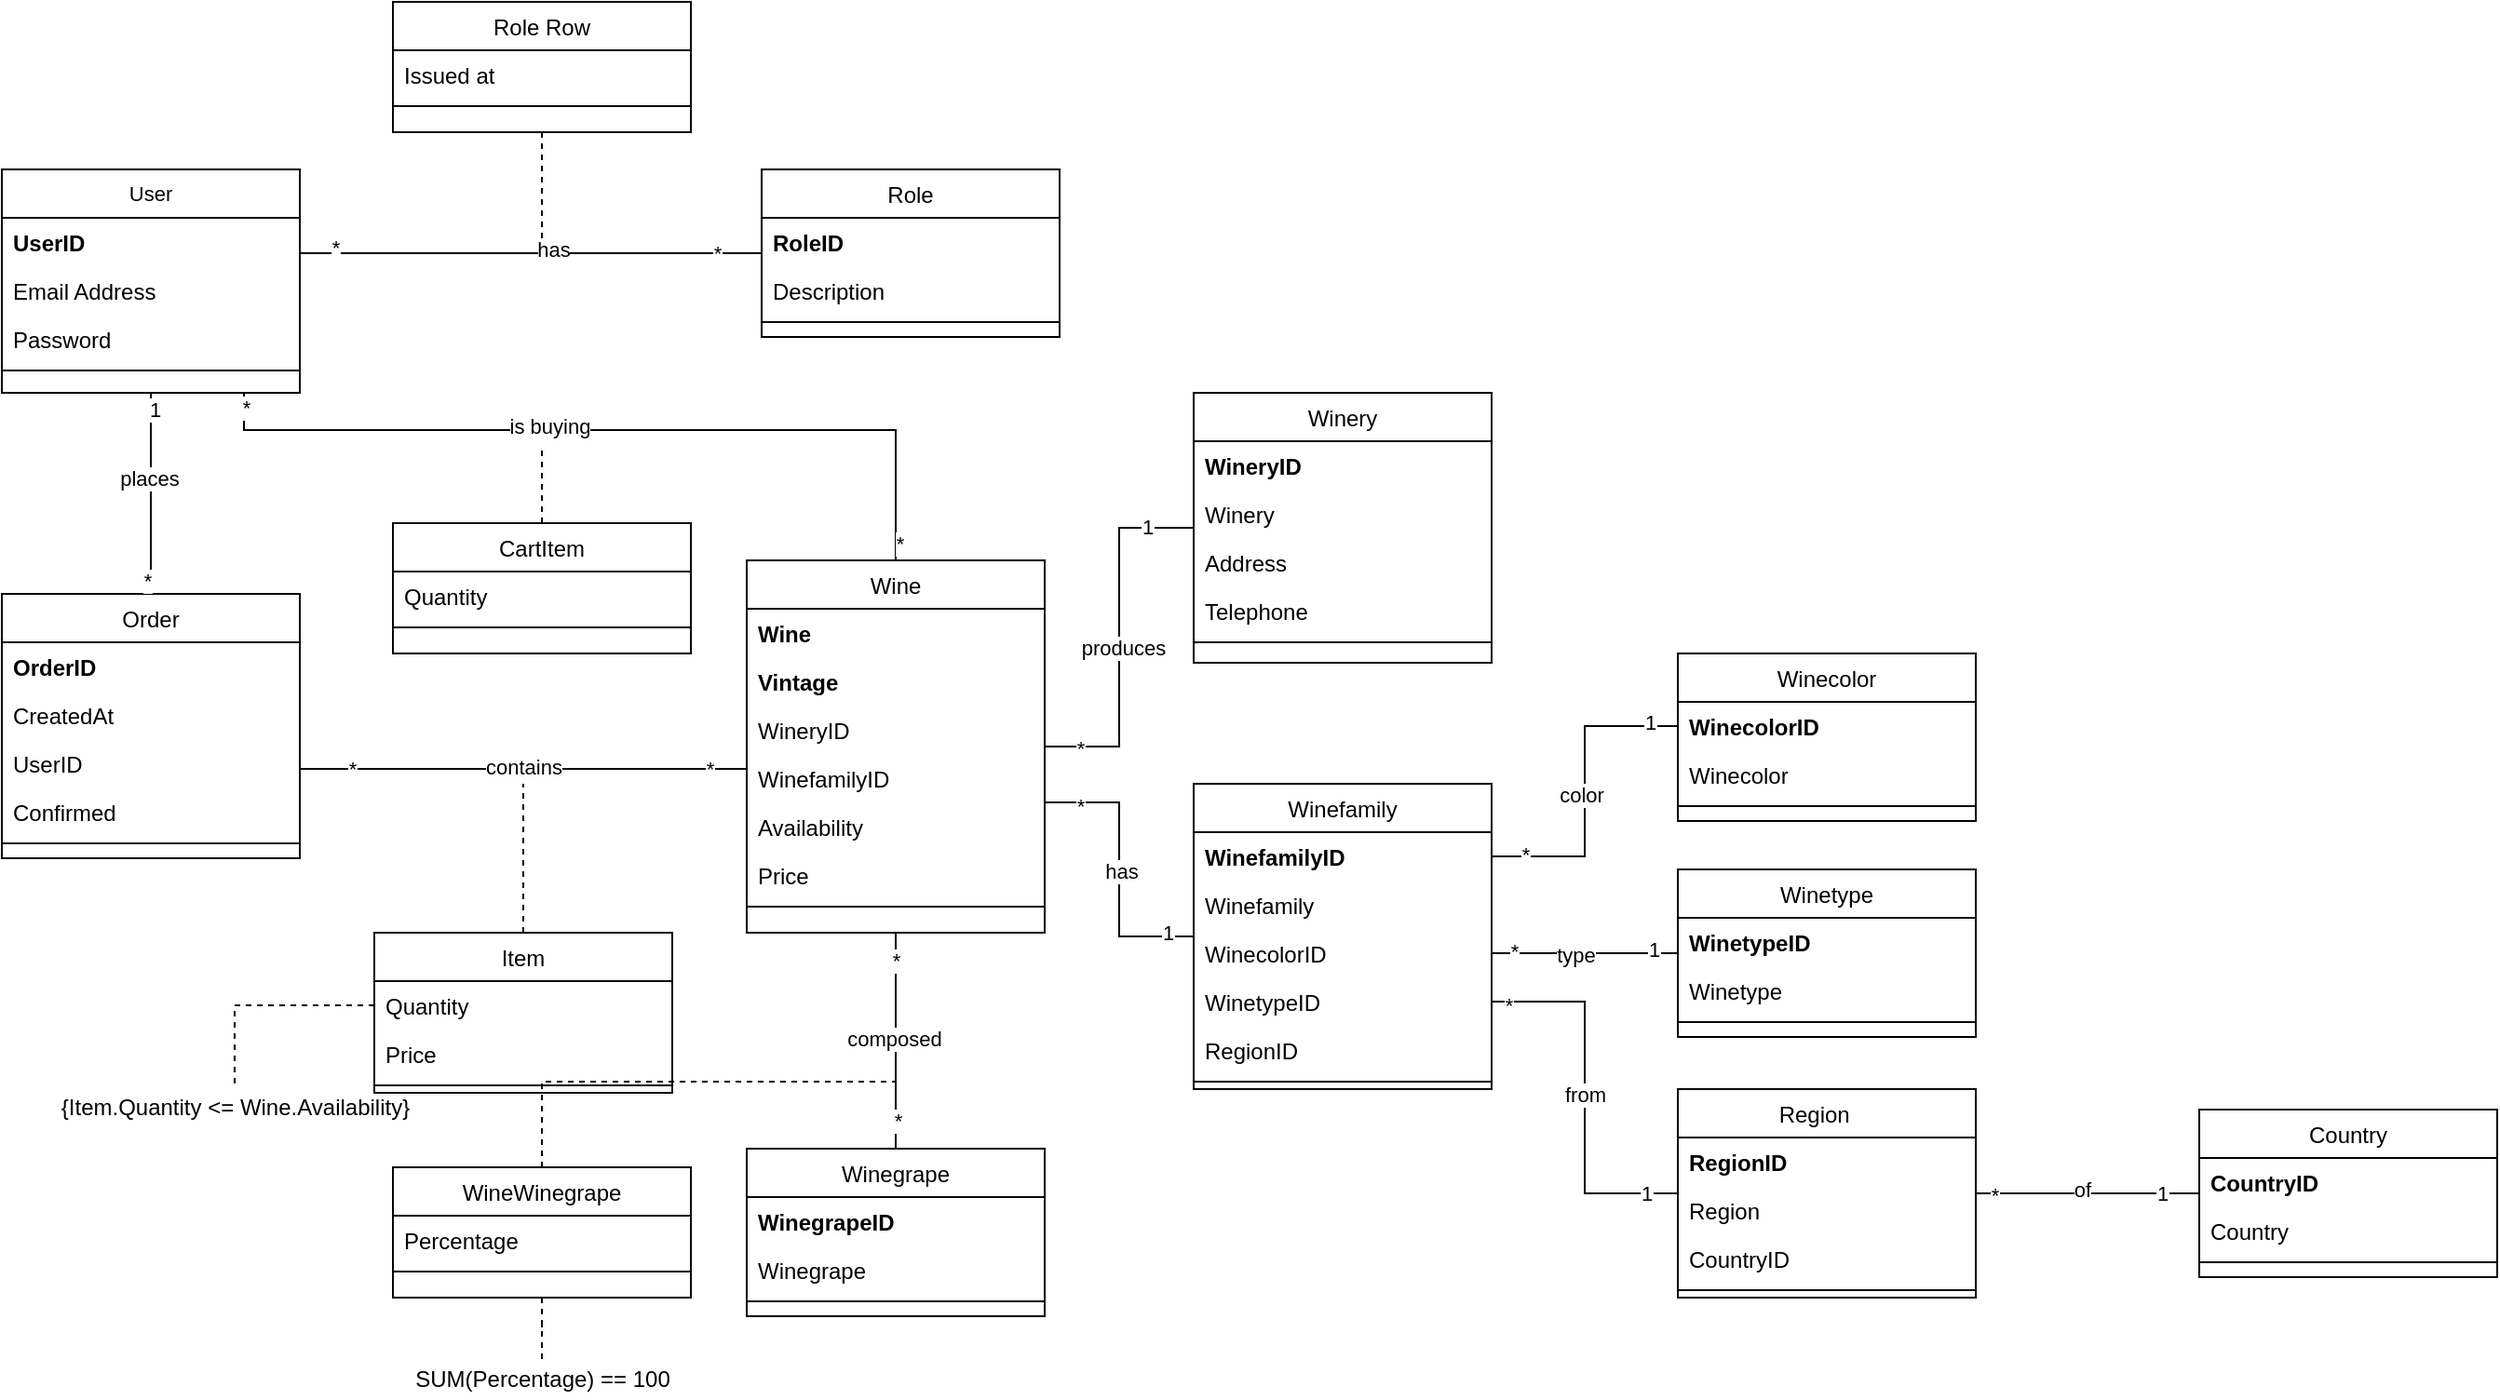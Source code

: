 <mxfile version="16.1.2" type="device"><diagram id="C5RBs43oDa-KdzZeNtuy" name="Page-1"><mxGraphModel dx="946" dy="608" grid="1" gridSize="10" guides="1" tooltips="1" connect="1" arrows="1" fold="1" page="1" pageScale="1" pageWidth="827" pageHeight="1169" math="0" shadow="0"><root><mxCell id="WIyWlLk6GJQsqaUBKTNV-0"/><mxCell id="WIyWlLk6GJQsqaUBKTNV-1" parent="WIyWlLk6GJQsqaUBKTNV-0"/><mxCell id="lpbhlN0rmtUhg-reUZ0_-18" style="edgeStyle=orthogonalEdgeStyle;rounded=0;orthogonalLoop=1;jettySize=auto;html=1;entryX=0.5;entryY=0;entryDx=0;entryDy=0;endArrow=none;endFill=0;" parent="WIyWlLk6GJQsqaUBKTNV-1" source="zkfFHV4jXpPFQw0GAbJ--0" target="9OiMtS_QjORn0Yq9oISd-9" edge="1"><mxGeometry relative="1" as="geometry"><Array as="points"><mxPoint x="230" y="260"/><mxPoint x="580" y="260"/></Array></mxGeometry></mxCell><mxCell id="lpbhlN0rmtUhg-reUZ0_-25" value="*" style="edgeLabel;html=1;align=center;verticalAlign=middle;resizable=0;points=[];" parent="lpbhlN0rmtUhg-reUZ0_-18" vertex="1" connectable="0"><mxGeometry x="-0.966" y="1" relative="1" as="geometry"><mxPoint as="offset"/></mxGeometry></mxCell><mxCell id="lpbhlN0rmtUhg-reUZ0_-26" value="is buying" style="edgeLabel;html=1;align=center;verticalAlign=middle;resizable=0;points=[];" parent="lpbhlN0rmtUhg-reUZ0_-18" vertex="1" connectable="0"><mxGeometry x="-0.165" y="2" relative="1" as="geometry"><mxPoint as="offset"/></mxGeometry></mxCell><mxCell id="lpbhlN0rmtUhg-reUZ0_-27" value="*" style="edgeLabel;html=1;align=center;verticalAlign=middle;resizable=0;points=[];" parent="lpbhlN0rmtUhg-reUZ0_-18" vertex="1" connectable="0"><mxGeometry x="0.957" y="2" relative="1" as="geometry"><mxPoint as="offset"/></mxGeometry></mxCell><mxCell id="zkfFHV4jXpPFQw0GAbJ--0" value="User" style="swimlane;fontStyle=0;align=center;verticalAlign=top;childLayout=stackLayout;horizontal=1;startSize=26;horizontalStack=0;resizeParent=1;resizeLast=0;collapsible=1;marginBottom=0;rounded=0;shadow=0;strokeWidth=1;fontSize=11;" parent="WIyWlLk6GJQsqaUBKTNV-1" vertex="1"><mxGeometry x="100" y="120" width="160" height="120" as="geometry"><mxRectangle x="220" y="120" width="160" height="26" as="alternateBounds"/></mxGeometry></mxCell><mxCell id="zkfFHV4jXpPFQw0GAbJ--1" value="UserID" style="text;align=left;verticalAlign=top;spacingLeft=4;spacingRight=4;overflow=hidden;rotatable=0;points=[[0,0.5],[1,0.5]];portConstraint=eastwest;fontStyle=1" parent="zkfFHV4jXpPFQw0GAbJ--0" vertex="1"><mxGeometry y="26" width="160" height="26" as="geometry"/></mxCell><mxCell id="zkfFHV4jXpPFQw0GAbJ--2" value="Email Address" style="text;align=left;verticalAlign=top;spacingLeft=4;spacingRight=4;overflow=hidden;rotatable=0;points=[[0,0.5],[1,0.5]];portConstraint=eastwest;rounded=0;shadow=0;html=0;" parent="zkfFHV4jXpPFQw0GAbJ--0" vertex="1"><mxGeometry y="52" width="160" height="26" as="geometry"/></mxCell><mxCell id="zkfFHV4jXpPFQw0GAbJ--3" value="Password" style="text;align=left;verticalAlign=top;spacingLeft=4;spacingRight=4;overflow=hidden;rotatable=0;points=[[0,0.5],[1,0.5]];portConstraint=eastwest;rounded=0;shadow=0;html=0;" parent="zkfFHV4jXpPFQw0GAbJ--0" vertex="1"><mxGeometry y="78" width="160" height="26" as="geometry"/></mxCell><mxCell id="zkfFHV4jXpPFQw0GAbJ--4" value="" style="line;html=1;strokeWidth=1;align=left;verticalAlign=middle;spacingTop=-1;spacingLeft=3;spacingRight=3;rotatable=0;labelPosition=right;points=[];portConstraint=eastwest;" parent="zkfFHV4jXpPFQw0GAbJ--0" vertex="1"><mxGeometry y="104" width="160" height="8" as="geometry"/></mxCell><mxCell id="9OiMtS_QjORn0Yq9oISd-21" style="edgeStyle=orthogonalEdgeStyle;rounded=0;orthogonalLoop=1;jettySize=auto;html=1;fontSize=11;endArrow=none;endFill=0;" parent="WIyWlLk6GJQsqaUBKTNV-1" source="zkfFHV4jXpPFQw0GAbJ--6" target="9OiMtS_QjORn0Yq9oISd-9" edge="1"><mxGeometry relative="1" as="geometry"><Array as="points"><mxPoint x="460" y="442"/><mxPoint x="460" y="442"/></Array></mxGeometry></mxCell><mxCell id="9OiMtS_QjORn0Yq9oISd-22" value="*" style="edgeLabel;html=1;align=center;verticalAlign=middle;resizable=0;points=[];fontSize=11;" parent="9OiMtS_QjORn0Yq9oISd-21" vertex="1" connectable="0"><mxGeometry x="-0.87" relative="1" as="geometry"><mxPoint x="12" as="offset"/></mxGeometry></mxCell><mxCell id="9OiMtS_QjORn0Yq9oISd-23" value="*" style="edgeLabel;html=1;align=center;verticalAlign=middle;resizable=0;points=[];fontSize=11;" parent="9OiMtS_QjORn0Yq9oISd-21" vertex="1" connectable="0"><mxGeometry x="0.885" relative="1" as="geometry"><mxPoint x="-6" as="offset"/></mxGeometry></mxCell><mxCell id="ACVFOajwOXc-ZGnYGj4H-7" value="contains" style="edgeLabel;html=1;align=center;verticalAlign=middle;resizable=0;points=[];" parent="9OiMtS_QjORn0Yq9oISd-21" vertex="1" connectable="0"><mxGeometry x="0.227" y="1" relative="1" as="geometry"><mxPoint x="-27" as="offset"/></mxGeometry></mxCell><mxCell id="zkfFHV4jXpPFQw0GAbJ--6" value="Order" style="swimlane;fontStyle=0;align=center;verticalAlign=top;childLayout=stackLayout;horizontal=1;startSize=26;horizontalStack=0;resizeParent=1;resizeLast=0;collapsible=1;marginBottom=0;rounded=0;shadow=0;strokeWidth=1;" parent="WIyWlLk6GJQsqaUBKTNV-1" vertex="1"><mxGeometry x="100" y="348" width="160" height="142" as="geometry"><mxRectangle x="130" y="380" width="160" height="26" as="alternateBounds"/></mxGeometry></mxCell><mxCell id="zkfFHV4jXpPFQw0GAbJ--7" value="OrderID" style="text;align=left;verticalAlign=top;spacingLeft=4;spacingRight=4;overflow=hidden;rotatable=0;points=[[0,0.5],[1,0.5]];portConstraint=eastwest;fontStyle=1" parent="zkfFHV4jXpPFQw0GAbJ--6" vertex="1"><mxGeometry y="26" width="160" height="26" as="geometry"/></mxCell><mxCell id="zkfFHV4jXpPFQw0GAbJ--8" value="CreatedAt" style="text;align=left;verticalAlign=top;spacingLeft=4;spacingRight=4;overflow=hidden;rotatable=0;points=[[0,0.5],[1,0.5]];portConstraint=eastwest;rounded=0;shadow=0;html=0;" parent="zkfFHV4jXpPFQw0GAbJ--6" vertex="1"><mxGeometry y="52" width="160" height="26" as="geometry"/></mxCell><mxCell id="9OiMtS_QjORn0Yq9oISd-6" value="UserID" style="text;align=left;verticalAlign=top;spacingLeft=4;spacingRight=4;overflow=hidden;rotatable=0;points=[[0,0.5],[1,0.5]];portConstraint=eastwest;rounded=0;shadow=0;html=0;" parent="zkfFHV4jXpPFQw0GAbJ--6" vertex="1"><mxGeometry y="78" width="160" height="26" as="geometry"/></mxCell><mxCell id="IxsLeO_tbA70ZBf_Q-8E-0" value="Confirmed" style="text;align=left;verticalAlign=top;spacingLeft=4;spacingRight=4;overflow=hidden;rotatable=0;points=[[0,0.5],[1,0.5]];portConstraint=eastwest;rounded=0;shadow=0;html=0;" parent="zkfFHV4jXpPFQw0GAbJ--6" vertex="1"><mxGeometry y="104" width="160" height="26" as="geometry"/></mxCell><mxCell id="zkfFHV4jXpPFQw0GAbJ--9" value="" style="line;html=1;strokeWidth=1;align=left;verticalAlign=middle;spacingTop=-1;spacingLeft=3;spacingRight=3;rotatable=0;labelPosition=right;points=[];portConstraint=eastwest;" parent="zkfFHV4jXpPFQw0GAbJ--6" vertex="1"><mxGeometry y="130" width="160" height="8" as="geometry"/></mxCell><mxCell id="zkfFHV4jXpPFQw0GAbJ--12" value="" style="endArrow=none;endSize=10;endFill=0;shadow=0;strokeWidth=1;rounded=0;edgeStyle=elbowEdgeStyle;elbow=horizontal;" parent="WIyWlLk6GJQsqaUBKTNV-1" source="zkfFHV4jXpPFQw0GAbJ--6" target="zkfFHV4jXpPFQw0GAbJ--0" edge="1"><mxGeometry width="160" relative="1" as="geometry"><mxPoint x="200" y="203" as="sourcePoint"/><mxPoint x="200" y="203" as="targetPoint"/></mxGeometry></mxCell><mxCell id="9OiMtS_QjORn0Yq9oISd-7" value="1" style="edgeLabel;html=1;align=center;verticalAlign=middle;resizable=0;points=[];" parent="zkfFHV4jXpPFQw0GAbJ--12" vertex="1" connectable="0"><mxGeometry x="0.847" y="-2" relative="1" as="geometry"><mxPoint as="offset"/></mxGeometry></mxCell><mxCell id="9OiMtS_QjORn0Yq9oISd-8" value="*" style="edgeLabel;html=1;align=center;verticalAlign=middle;resizable=0;points=[];" parent="zkfFHV4jXpPFQw0GAbJ--12" vertex="1" connectable="0"><mxGeometry x="-0.857" y="2" relative="1" as="geometry"><mxPoint as="offset"/></mxGeometry></mxCell><mxCell id="ACVFOajwOXc-ZGnYGj4H-8" value="places" style="edgeLabel;html=1;align=center;verticalAlign=middle;resizable=0;points=[];" parent="zkfFHV4jXpPFQw0GAbJ--12" vertex="1" connectable="0"><mxGeometry x="0.149" y="1" relative="1" as="geometry"><mxPoint as="offset"/></mxGeometry></mxCell><mxCell id="zkfFHV4jXpPFQw0GAbJ--17" value="Role" style="swimlane;fontStyle=0;align=center;verticalAlign=top;childLayout=stackLayout;horizontal=1;startSize=26;horizontalStack=0;resizeParent=1;resizeLast=0;collapsible=1;marginBottom=0;rounded=0;shadow=0;strokeWidth=1;" parent="WIyWlLk6GJQsqaUBKTNV-1" vertex="1"><mxGeometry x="508" y="120" width="160" height="90" as="geometry"><mxRectangle x="550" y="140" width="160" height="26" as="alternateBounds"/></mxGeometry></mxCell><mxCell id="zkfFHV4jXpPFQw0GAbJ--18" value="RoleID" style="text;align=left;verticalAlign=top;spacingLeft=4;spacingRight=4;overflow=hidden;rotatable=0;points=[[0,0.5],[1,0.5]];portConstraint=eastwest;fontStyle=1" parent="zkfFHV4jXpPFQw0GAbJ--17" vertex="1"><mxGeometry y="26" width="160" height="26" as="geometry"/></mxCell><mxCell id="9OiMtS_QjORn0Yq9oISd-4" value="Description" style="text;align=left;verticalAlign=top;spacingLeft=4;spacingRight=4;overflow=hidden;rotatable=0;points=[[0,0.5],[1,0.5]];portConstraint=eastwest;" parent="zkfFHV4jXpPFQw0GAbJ--17" vertex="1"><mxGeometry y="52" width="160" height="26" as="geometry"/></mxCell><mxCell id="zkfFHV4jXpPFQw0GAbJ--23" value="" style="line;html=1;strokeWidth=1;align=left;verticalAlign=middle;spacingTop=-1;spacingLeft=3;spacingRight=3;rotatable=0;labelPosition=right;points=[];portConstraint=eastwest;" parent="zkfFHV4jXpPFQw0GAbJ--17" vertex="1"><mxGeometry y="78" width="160" height="8" as="geometry"/></mxCell><mxCell id="zkfFHV4jXpPFQw0GAbJ--26" value="" style="endArrow=none;shadow=0;strokeWidth=1;rounded=0;endFill=0;edgeStyle=elbowEdgeStyle;elbow=vertical;" parent="WIyWlLk6GJQsqaUBKTNV-1" source="zkfFHV4jXpPFQw0GAbJ--0" target="zkfFHV4jXpPFQw0GAbJ--17" edge="1"><mxGeometry x="0.5" y="41" relative="1" as="geometry"><mxPoint x="380" y="192" as="sourcePoint"/><mxPoint x="540" y="192" as="targetPoint"/><mxPoint x="-40" y="32" as="offset"/></mxGeometry></mxCell><mxCell id="9OiMtS_QjORn0Yq9oISd-48" value="*" style="edgeLabel;html=1;align=center;verticalAlign=middle;resizable=0;points=[];fontSize=11;" parent="zkfFHV4jXpPFQw0GAbJ--26" vertex="1" connectable="0"><mxGeometry x="-0.852" y="3" relative="1" as="geometry"><mxPoint as="offset"/></mxGeometry></mxCell><mxCell id="9OiMtS_QjORn0Yq9oISd-49" value="*" style="edgeLabel;html=1;align=center;verticalAlign=middle;resizable=0;points=[];fontSize=11;" parent="zkfFHV4jXpPFQw0GAbJ--26" vertex="1" connectable="0"><mxGeometry x="0.802" relative="1" as="geometry"><mxPoint as="offset"/></mxGeometry></mxCell><mxCell id="ACVFOajwOXc-ZGnYGj4H-1" value="has" style="edgeLabel;html=1;align=center;verticalAlign=middle;resizable=0;points=[];" parent="zkfFHV4jXpPFQw0GAbJ--26" vertex="1" connectable="0"><mxGeometry x="0.267" y="2" relative="1" as="geometry"><mxPoint x="-21" as="offset"/></mxGeometry></mxCell><mxCell id="9OiMtS_QjORn0Yq9oISd-44" style="edgeStyle=orthogonalEdgeStyle;rounded=0;orthogonalLoop=1;jettySize=auto;html=1;fontSize=11;endArrow=none;endFill=0;" parent="WIyWlLk6GJQsqaUBKTNV-1" source="9OiMtS_QjORn0Yq9oISd-9" target="9OiMtS_QjORn0Yq9oISd-36" edge="1"><mxGeometry relative="1" as="geometry"/></mxCell><mxCell id="9OiMtS_QjORn0Yq9oISd-45" value="*" style="edgeLabel;html=1;align=center;verticalAlign=middle;resizable=0;points=[];fontSize=11;" parent="9OiMtS_QjORn0Yq9oISd-44" vertex="1" connectable="0"><mxGeometry x="-0.752" y="-1" relative="1" as="geometry"><mxPoint x="-6" as="offset"/></mxGeometry></mxCell><mxCell id="9OiMtS_QjORn0Yq9oISd-46" value="1" style="edgeLabel;html=1;align=center;verticalAlign=middle;resizable=0;points=[];fontSize=11;" parent="9OiMtS_QjORn0Yq9oISd-44" vertex="1" connectable="0"><mxGeometry x="0.748" y="1" relative="1" as="geometry"><mxPoint as="offset"/></mxGeometry></mxCell><mxCell id="ACVFOajwOXc-ZGnYGj4H-16" value="produces" style="edgeLabel;html=1;align=center;verticalAlign=middle;resizable=0;points=[];" parent="9OiMtS_QjORn0Yq9oISd-44" vertex="1" connectable="0"><mxGeometry x="-0.051" y="-2" relative="1" as="geometry"><mxPoint as="offset"/></mxGeometry></mxCell><mxCell id="9OiMtS_QjORn0Yq9oISd-57" style="edgeStyle=orthogonalEdgeStyle;rounded=0;orthogonalLoop=1;jettySize=auto;html=1;fontSize=11;endArrow=none;endFill=0;" parent="WIyWlLk6GJQsqaUBKTNV-1" source="9OiMtS_QjORn0Yq9oISd-9" target="9OiMtS_QjORn0Yq9oISd-50" edge="1"><mxGeometry relative="1" as="geometry"><Array as="points"><mxPoint x="700" y="460"/><mxPoint x="700" y="532"/></Array></mxGeometry></mxCell><mxCell id="9OiMtS_QjORn0Yq9oISd-58" value="*" style="edgeLabel;html=1;align=center;verticalAlign=middle;resizable=0;points=[];fontSize=11;" parent="9OiMtS_QjORn0Yq9oISd-57" vertex="1" connectable="0"><mxGeometry x="-0.754" y="-2" relative="1" as="geometry"><mxPoint as="offset"/></mxGeometry></mxCell><mxCell id="9OiMtS_QjORn0Yq9oISd-59" value="1" style="edgeLabel;html=1;align=center;verticalAlign=middle;resizable=0;points=[];fontSize=11;" parent="9OiMtS_QjORn0Yq9oISd-57" vertex="1" connectable="0"><mxGeometry x="0.807" y="2" relative="1" as="geometry"><mxPoint as="offset"/></mxGeometry></mxCell><mxCell id="ACVFOajwOXc-ZGnYGj4H-17" value="has" style="edgeLabel;html=1;align=center;verticalAlign=middle;resizable=0;points=[];" parent="9OiMtS_QjORn0Yq9oISd-57" vertex="1" connectable="0"><mxGeometry x="0.013" y="1" relative="1" as="geometry"><mxPoint as="offset"/></mxGeometry></mxCell><mxCell id="9OiMtS_QjORn0Yq9oISd-66" style="edgeStyle=orthogonalEdgeStyle;rounded=0;orthogonalLoop=1;jettySize=auto;html=1;fontSize=11;endArrow=none;endFill=0;" parent="WIyWlLk6GJQsqaUBKTNV-1" source="9OiMtS_QjORn0Yq9oISd-9" target="9OiMtS_QjORn0Yq9oISd-60" edge="1"><mxGeometry relative="1" as="geometry"/></mxCell><mxCell id="9OiMtS_QjORn0Yq9oISd-67" value="*" style="edgeLabel;html=1;align=center;verticalAlign=middle;resizable=0;points=[];fontSize=11;" parent="9OiMtS_QjORn0Yq9oISd-66" vertex="1" connectable="0"><mxGeometry x="-0.742" relative="1" as="geometry"><mxPoint as="offset"/></mxGeometry></mxCell><mxCell id="9OiMtS_QjORn0Yq9oISd-68" value="*" style="edgeLabel;html=1;align=center;verticalAlign=middle;resizable=0;points=[];fontSize=11;" parent="9OiMtS_QjORn0Yq9oISd-66" vertex="1" connectable="0"><mxGeometry x="0.742" y="1" relative="1" as="geometry"><mxPoint as="offset"/></mxGeometry></mxCell><mxCell id="ACVFOajwOXc-ZGnYGj4H-22" value="composed" style="edgeLabel;html=1;align=center;verticalAlign=middle;resizable=0;points=[];" parent="9OiMtS_QjORn0Yq9oISd-66" vertex="1" connectable="0"><mxGeometry x="-0.025" y="-1" relative="1" as="geometry"><mxPoint as="offset"/></mxGeometry></mxCell><mxCell id="9OiMtS_QjORn0Yq9oISd-9" value="Wine" style="swimlane;fontStyle=0;align=center;verticalAlign=top;childLayout=stackLayout;horizontal=1;startSize=26;horizontalStack=0;resizeParent=1;resizeLast=0;collapsible=1;marginBottom=0;rounded=0;shadow=0;strokeWidth=1;" parent="WIyWlLk6GJQsqaUBKTNV-1" vertex="1"><mxGeometry x="500" y="330" width="160" height="200" as="geometry"><mxRectangle x="130" y="380" width="160" height="26" as="alternateBounds"/></mxGeometry></mxCell><mxCell id="9OiMtS_QjORn0Yq9oISd-10" value="Wine" style="text;align=left;verticalAlign=top;spacingLeft=4;spacingRight=4;overflow=hidden;rotatable=0;points=[[0,0.5],[1,0.5]];portConstraint=eastwest;fontStyle=1" parent="9OiMtS_QjORn0Yq9oISd-9" vertex="1"><mxGeometry y="26" width="160" height="26" as="geometry"/></mxCell><mxCell id="9OiMtS_QjORn0Yq9oISd-11" value="Vintage" style="text;align=left;verticalAlign=top;spacingLeft=4;spacingRight=4;overflow=hidden;rotatable=0;points=[[0,0.5],[1,0.5]];portConstraint=eastwest;rounded=0;shadow=0;html=0;fontStyle=1" parent="9OiMtS_QjORn0Yq9oISd-9" vertex="1"><mxGeometry y="52" width="160" height="26" as="geometry"/></mxCell><mxCell id="9OiMtS_QjORn0Yq9oISd-12" value="WineryID" style="text;align=left;verticalAlign=top;spacingLeft=4;spacingRight=4;overflow=hidden;rotatable=0;points=[[0,0.5],[1,0.5]];portConstraint=eastwest;rounded=0;shadow=0;html=0;" parent="9OiMtS_QjORn0Yq9oISd-9" vertex="1"><mxGeometry y="78" width="160" height="26" as="geometry"/></mxCell><mxCell id="9OiMtS_QjORn0Yq9oISd-13" value="WinefamilyID" style="text;align=left;verticalAlign=top;spacingLeft=4;spacingRight=4;overflow=hidden;rotatable=0;points=[[0,0.5],[1,0.5]];portConstraint=eastwest;rounded=0;shadow=0;html=0;" parent="9OiMtS_QjORn0Yq9oISd-9" vertex="1"><mxGeometry y="104" width="160" height="26" as="geometry"/></mxCell><mxCell id="9OiMtS_QjORn0Yq9oISd-15" value="Availability" style="text;align=left;verticalAlign=top;spacingLeft=4;spacingRight=4;overflow=hidden;rotatable=0;points=[[0,0.5],[1,0.5]];portConstraint=eastwest;rounded=0;shadow=0;html=0;" parent="9OiMtS_QjORn0Yq9oISd-9" vertex="1"><mxGeometry y="130" width="160" height="26" as="geometry"/></mxCell><mxCell id="9OiMtS_QjORn0Yq9oISd-16" value="Price" style="text;align=left;verticalAlign=top;spacingLeft=4;spacingRight=4;overflow=hidden;rotatable=0;points=[[0,0.5],[1,0.5]];portConstraint=eastwest;rounded=0;shadow=0;html=0;" parent="9OiMtS_QjORn0Yq9oISd-9" vertex="1"><mxGeometry y="156" width="160" height="26" as="geometry"/></mxCell><mxCell id="9OiMtS_QjORn0Yq9oISd-14" value="" style="line;html=1;strokeWidth=1;align=left;verticalAlign=middle;spacingTop=-1;spacingLeft=3;spacingRight=3;rotatable=0;labelPosition=right;points=[];portConstraint=eastwest;" parent="9OiMtS_QjORn0Yq9oISd-9" vertex="1"><mxGeometry y="182" width="160" height="8" as="geometry"/></mxCell><mxCell id="9OiMtS_QjORn0Yq9oISd-36" value="Winery" style="swimlane;fontStyle=0;align=center;verticalAlign=top;childLayout=stackLayout;horizontal=1;startSize=26;horizontalStack=0;resizeParent=1;resizeLast=0;collapsible=1;marginBottom=0;rounded=0;shadow=0;strokeWidth=1;" parent="WIyWlLk6GJQsqaUBKTNV-1" vertex="1"><mxGeometry x="740" y="240" width="160" height="145" as="geometry"><mxRectangle x="130" y="380" width="160" height="26" as="alternateBounds"/></mxGeometry></mxCell><mxCell id="9OiMtS_QjORn0Yq9oISd-37" value="WineryID" style="text;align=left;verticalAlign=top;spacingLeft=4;spacingRight=4;overflow=hidden;rotatable=0;points=[[0,0.5],[1,0.5]];portConstraint=eastwest;fontStyle=1" parent="9OiMtS_QjORn0Yq9oISd-36" vertex="1"><mxGeometry y="26" width="160" height="26" as="geometry"/></mxCell><mxCell id="9OiMtS_QjORn0Yq9oISd-38" value="Winery" style="text;align=left;verticalAlign=top;spacingLeft=4;spacingRight=4;overflow=hidden;rotatable=0;points=[[0,0.5],[1,0.5]];portConstraint=eastwest;rounded=0;shadow=0;html=0;fontStyle=0" parent="9OiMtS_QjORn0Yq9oISd-36" vertex="1"><mxGeometry y="52" width="160" height="26" as="geometry"/></mxCell><mxCell id="9OiMtS_QjORn0Yq9oISd-39" value="Address" style="text;align=left;verticalAlign=top;spacingLeft=4;spacingRight=4;overflow=hidden;rotatable=0;points=[[0,0.5],[1,0.5]];portConstraint=eastwest;rounded=0;shadow=0;html=0;" parent="9OiMtS_QjORn0Yq9oISd-36" vertex="1"><mxGeometry y="78" width="160" height="26" as="geometry"/></mxCell><mxCell id="9OiMtS_QjORn0Yq9oISd-40" value="Telephone" style="text;align=left;verticalAlign=top;spacingLeft=4;spacingRight=4;overflow=hidden;rotatable=0;points=[[0,0.5],[1,0.5]];portConstraint=eastwest;rounded=0;shadow=0;html=0;" parent="9OiMtS_QjORn0Yq9oISd-36" vertex="1"><mxGeometry y="104" width="160" height="26" as="geometry"/></mxCell><mxCell id="9OiMtS_QjORn0Yq9oISd-43" value="" style="line;html=1;strokeWidth=1;align=left;verticalAlign=middle;spacingTop=-1;spacingLeft=3;spacingRight=3;rotatable=0;labelPosition=right;points=[];portConstraint=eastwest;" parent="9OiMtS_QjORn0Yq9oISd-36" vertex="1"><mxGeometry y="130" width="160" height="8" as="geometry"/></mxCell><mxCell id="9OiMtS_QjORn0Yq9oISd-50" value="Winefamily" style="swimlane;fontStyle=0;align=center;verticalAlign=top;childLayout=stackLayout;horizontal=1;startSize=26;horizontalStack=0;resizeParent=1;resizeLast=0;collapsible=1;marginBottom=0;rounded=0;shadow=0;strokeWidth=1;" parent="WIyWlLk6GJQsqaUBKTNV-1" vertex="1"><mxGeometry x="740" y="450" width="160" height="164" as="geometry"><mxRectangle x="130" y="380" width="160" height="26" as="alternateBounds"/></mxGeometry></mxCell><mxCell id="9OiMtS_QjORn0Yq9oISd-51" value="WinefamilyID" style="text;align=left;verticalAlign=top;spacingLeft=4;spacingRight=4;overflow=hidden;rotatable=0;points=[[0,0.5],[1,0.5]];portConstraint=eastwest;fontStyle=1" parent="9OiMtS_QjORn0Yq9oISd-50" vertex="1"><mxGeometry y="26" width="160" height="26" as="geometry"/></mxCell><mxCell id="9OiMtS_QjORn0Yq9oISd-52" value="Winefamily" style="text;align=left;verticalAlign=top;spacingLeft=4;spacingRight=4;overflow=hidden;rotatable=0;points=[[0,0.5],[1,0.5]];portConstraint=eastwest;rounded=0;shadow=0;html=0;fontStyle=0" parent="9OiMtS_QjORn0Yq9oISd-50" vertex="1"><mxGeometry y="52" width="160" height="26" as="geometry"/></mxCell><mxCell id="9OiMtS_QjORn0Yq9oISd-53" value="WinecolorID" style="text;align=left;verticalAlign=top;spacingLeft=4;spacingRight=4;overflow=hidden;rotatable=0;points=[[0,0.5],[1,0.5]];portConstraint=eastwest;rounded=0;shadow=0;html=0;" parent="9OiMtS_QjORn0Yq9oISd-50" vertex="1"><mxGeometry y="78" width="160" height="26" as="geometry"/></mxCell><mxCell id="9OiMtS_QjORn0Yq9oISd-54" value="WinetypeID" style="text;align=left;verticalAlign=top;spacingLeft=4;spacingRight=4;overflow=hidden;rotatable=0;points=[[0,0.5],[1,0.5]];portConstraint=eastwest;rounded=0;shadow=0;html=0;" parent="9OiMtS_QjORn0Yq9oISd-50" vertex="1"><mxGeometry y="104" width="160" height="26" as="geometry"/></mxCell><mxCell id="9OiMtS_QjORn0Yq9oISd-56" value="RegionID" style="text;align=left;verticalAlign=top;spacingLeft=4;spacingRight=4;overflow=hidden;rotatable=0;points=[[0,0.5],[1,0.5]];portConstraint=eastwest;rounded=0;shadow=0;html=0;" parent="9OiMtS_QjORn0Yq9oISd-50" vertex="1"><mxGeometry y="130" width="160" height="26" as="geometry"/></mxCell><mxCell id="9OiMtS_QjORn0Yq9oISd-55" value="" style="line;html=1;strokeWidth=1;align=left;verticalAlign=middle;spacingTop=-1;spacingLeft=3;spacingRight=3;rotatable=0;labelPosition=right;points=[];portConstraint=eastwest;" parent="9OiMtS_QjORn0Yq9oISd-50" vertex="1"><mxGeometry y="156" width="160" height="8" as="geometry"/></mxCell><mxCell id="9OiMtS_QjORn0Yq9oISd-60" value="Winegrape" style="swimlane;fontStyle=0;align=center;verticalAlign=top;childLayout=stackLayout;horizontal=1;startSize=26;horizontalStack=0;resizeParent=1;resizeLast=0;collapsible=1;marginBottom=0;rounded=0;shadow=0;strokeWidth=1;" parent="WIyWlLk6GJQsqaUBKTNV-1" vertex="1"><mxGeometry x="500" y="646" width="160" height="90" as="geometry"><mxRectangle x="130" y="380" width="160" height="26" as="alternateBounds"/></mxGeometry></mxCell><mxCell id="9OiMtS_QjORn0Yq9oISd-61" value="WinegrapeID" style="text;align=left;verticalAlign=top;spacingLeft=4;spacingRight=4;overflow=hidden;rotatable=0;points=[[0,0.5],[1,0.5]];portConstraint=eastwest;fontStyle=1" parent="9OiMtS_QjORn0Yq9oISd-60" vertex="1"><mxGeometry y="26" width="160" height="26" as="geometry"/></mxCell><mxCell id="9OiMtS_QjORn0Yq9oISd-62" value="Winegrape" style="text;align=left;verticalAlign=top;spacingLeft=4;spacingRight=4;overflow=hidden;rotatable=0;points=[[0,0.5],[1,0.5]];portConstraint=eastwest;rounded=0;shadow=0;html=0;fontStyle=0" parent="9OiMtS_QjORn0Yq9oISd-60" vertex="1"><mxGeometry y="52" width="160" height="26" as="geometry"/></mxCell><mxCell id="9OiMtS_QjORn0Yq9oISd-65" value="" style="line;html=1;strokeWidth=1;align=left;verticalAlign=middle;spacingTop=-1;spacingLeft=3;spacingRight=3;rotatable=0;labelPosition=right;points=[];portConstraint=eastwest;" parent="9OiMtS_QjORn0Yq9oISd-60" vertex="1"><mxGeometry y="78" width="160" height="8" as="geometry"/></mxCell><mxCell id="9OiMtS_QjORn0Yq9oISd-76" value="Winecolor" style="swimlane;fontStyle=0;align=center;verticalAlign=top;childLayout=stackLayout;horizontal=1;startSize=26;horizontalStack=0;resizeParent=1;resizeLast=0;collapsible=1;marginBottom=0;rounded=0;shadow=0;strokeWidth=1;" parent="WIyWlLk6GJQsqaUBKTNV-1" vertex="1"><mxGeometry x="1000" y="380" width="160" height="90" as="geometry"><mxRectangle x="130" y="380" width="160" height="26" as="alternateBounds"/></mxGeometry></mxCell><mxCell id="9OiMtS_QjORn0Yq9oISd-77" value="WinecolorID" style="text;align=left;verticalAlign=top;spacingLeft=4;spacingRight=4;overflow=hidden;rotatable=0;points=[[0,0.5],[1,0.5]];portConstraint=eastwest;fontStyle=1" parent="9OiMtS_QjORn0Yq9oISd-76" vertex="1"><mxGeometry y="26" width="160" height="26" as="geometry"/></mxCell><mxCell id="9OiMtS_QjORn0Yq9oISd-78" value="Winecolor" style="text;align=left;verticalAlign=top;spacingLeft=4;spacingRight=4;overflow=hidden;rotatable=0;points=[[0,0.5],[1,0.5]];portConstraint=eastwest;rounded=0;shadow=0;html=0;fontStyle=0" parent="9OiMtS_QjORn0Yq9oISd-76" vertex="1"><mxGeometry y="52" width="160" height="26" as="geometry"/></mxCell><mxCell id="9OiMtS_QjORn0Yq9oISd-79" value="" style="line;html=1;strokeWidth=1;align=left;verticalAlign=middle;spacingTop=-1;spacingLeft=3;spacingRight=3;rotatable=0;labelPosition=right;points=[];portConstraint=eastwest;" parent="9OiMtS_QjORn0Yq9oISd-76" vertex="1"><mxGeometry y="78" width="160" height="8" as="geometry"/></mxCell><mxCell id="9OiMtS_QjORn0Yq9oISd-80" value="Winetype" style="swimlane;fontStyle=0;align=center;verticalAlign=top;childLayout=stackLayout;horizontal=1;startSize=26;horizontalStack=0;resizeParent=1;resizeLast=0;collapsible=1;marginBottom=0;rounded=0;shadow=0;strokeWidth=1;" parent="WIyWlLk6GJQsqaUBKTNV-1" vertex="1"><mxGeometry x="1000" y="496" width="160" height="90" as="geometry"><mxRectangle x="130" y="380" width="160" height="26" as="alternateBounds"/></mxGeometry></mxCell><mxCell id="9OiMtS_QjORn0Yq9oISd-81" value="WinetypeID" style="text;align=left;verticalAlign=top;spacingLeft=4;spacingRight=4;overflow=hidden;rotatable=0;points=[[0,0.5],[1,0.5]];portConstraint=eastwest;fontStyle=1" parent="9OiMtS_QjORn0Yq9oISd-80" vertex="1"><mxGeometry y="26" width="160" height="26" as="geometry"/></mxCell><mxCell id="9OiMtS_QjORn0Yq9oISd-82" value="Winetype" style="text;align=left;verticalAlign=top;spacingLeft=4;spacingRight=4;overflow=hidden;rotatable=0;points=[[0,0.5],[1,0.5]];portConstraint=eastwest;rounded=0;shadow=0;html=0;fontStyle=0" parent="9OiMtS_QjORn0Yq9oISd-80" vertex="1"><mxGeometry y="52" width="160" height="26" as="geometry"/></mxCell><mxCell id="9OiMtS_QjORn0Yq9oISd-83" value="" style="line;html=1;strokeWidth=1;align=left;verticalAlign=middle;spacingTop=-1;spacingLeft=3;spacingRight=3;rotatable=0;labelPosition=right;points=[];portConstraint=eastwest;" parent="9OiMtS_QjORn0Yq9oISd-80" vertex="1"><mxGeometry y="78" width="160" height="8" as="geometry"/></mxCell><mxCell id="9OiMtS_QjORn0Yq9oISd-101" style="edgeStyle=orthogonalEdgeStyle;rounded=0;orthogonalLoop=1;jettySize=auto;html=1;fontSize=11;endArrow=none;endFill=0;" parent="WIyWlLk6GJQsqaUBKTNV-1" source="9OiMtS_QjORn0Yq9oISd-84" target="9OiMtS_QjORn0Yq9oISd-97" edge="1"><mxGeometry relative="1" as="geometry"/></mxCell><mxCell id="9OiMtS_QjORn0Yq9oISd-102" value="*" style="edgeLabel;html=1;align=center;verticalAlign=middle;resizable=0;points=[];fontSize=11;" parent="9OiMtS_QjORn0Yq9oISd-101" vertex="1" connectable="0"><mxGeometry x="-0.503" y="-1" relative="1" as="geometry"><mxPoint x="-20" as="offset"/></mxGeometry></mxCell><mxCell id="9OiMtS_QjORn0Yq9oISd-103" value="1" style="edgeLabel;html=1;align=center;verticalAlign=middle;resizable=0;points=[];fontSize=11;" parent="9OiMtS_QjORn0Yq9oISd-101" vertex="1" connectable="0"><mxGeometry x="0.669" relative="1" as="geometry"><mxPoint as="offset"/></mxGeometry></mxCell><mxCell id="ACVFOajwOXc-ZGnYGj4H-20" value="of" style="edgeLabel;html=1;align=center;verticalAlign=middle;resizable=0;points=[];" parent="9OiMtS_QjORn0Yq9oISd-101" vertex="1" connectable="0"><mxGeometry x="-0.061" y="2" relative="1" as="geometry"><mxPoint as="offset"/></mxGeometry></mxCell><mxCell id="9OiMtS_QjORn0Yq9oISd-84" value="Region    " style="swimlane;fontStyle=0;align=center;verticalAlign=top;childLayout=stackLayout;horizontal=1;startSize=26;horizontalStack=0;resizeParent=1;resizeLast=0;collapsible=1;marginBottom=0;rounded=0;shadow=0;strokeWidth=1;" parent="WIyWlLk6GJQsqaUBKTNV-1" vertex="1"><mxGeometry x="1000" y="614" width="160" height="112" as="geometry"><mxRectangle x="130" y="380" width="160" height="26" as="alternateBounds"/></mxGeometry></mxCell><mxCell id="9OiMtS_QjORn0Yq9oISd-85" value="RegionID" style="text;align=left;verticalAlign=top;spacingLeft=4;spacingRight=4;overflow=hidden;rotatable=0;points=[[0,0.5],[1,0.5]];portConstraint=eastwest;fontStyle=1" parent="9OiMtS_QjORn0Yq9oISd-84" vertex="1"><mxGeometry y="26" width="160" height="26" as="geometry"/></mxCell><mxCell id="9OiMtS_QjORn0Yq9oISd-104" value="Region" style="text;align=left;verticalAlign=top;spacingLeft=4;spacingRight=4;overflow=hidden;rotatable=0;points=[[0,0.5],[1,0.5]];portConstraint=eastwest;rounded=0;shadow=0;html=0;fontStyle=0" parent="9OiMtS_QjORn0Yq9oISd-84" vertex="1"><mxGeometry y="52" width="160" height="26" as="geometry"/></mxCell><mxCell id="9OiMtS_QjORn0Yq9oISd-86" value="CountryID" style="text;align=left;verticalAlign=top;spacingLeft=4;spacingRight=4;overflow=hidden;rotatable=0;points=[[0,0.5],[1,0.5]];portConstraint=eastwest;rounded=0;shadow=0;html=0;fontStyle=0" parent="9OiMtS_QjORn0Yq9oISd-84" vertex="1"><mxGeometry y="78" width="160" height="26" as="geometry"/></mxCell><mxCell id="9OiMtS_QjORn0Yq9oISd-87" value="" style="line;html=1;strokeWidth=1;align=left;verticalAlign=middle;spacingTop=-1;spacingLeft=3;spacingRight=3;rotatable=0;labelPosition=right;points=[];portConstraint=eastwest;" parent="9OiMtS_QjORn0Yq9oISd-84" vertex="1"><mxGeometry y="104" width="160" height="8" as="geometry"/></mxCell><mxCell id="9OiMtS_QjORn0Yq9oISd-88" style="edgeStyle=orthogonalEdgeStyle;rounded=0;orthogonalLoop=1;jettySize=auto;html=1;fontSize=11;endArrow=none;endFill=0;entryX=0;entryY=0.5;entryDx=0;entryDy=0;exitX=1;exitY=0.5;exitDx=0;exitDy=0;" parent="WIyWlLk6GJQsqaUBKTNV-1" source="9OiMtS_QjORn0Yq9oISd-51" target="9OiMtS_QjORn0Yq9oISd-77" edge="1"><mxGeometry relative="1" as="geometry"/></mxCell><mxCell id="9OiMtS_QjORn0Yq9oISd-89" value="*" style="edgeLabel;html=1;align=center;verticalAlign=middle;resizable=0;points=[];fontSize=11;" parent="9OiMtS_QjORn0Yq9oISd-88" vertex="1" connectable="0"><mxGeometry x="-0.786" y="1" relative="1" as="geometry"><mxPoint as="offset"/></mxGeometry></mxCell><mxCell id="9OiMtS_QjORn0Yq9oISd-90" value="1" style="edgeLabel;html=1;align=center;verticalAlign=middle;resizable=0;points=[];fontSize=11;" parent="9OiMtS_QjORn0Yq9oISd-88" vertex="1" connectable="0"><mxGeometry x="0.817" y="2" relative="1" as="geometry"><mxPoint as="offset"/></mxGeometry></mxCell><mxCell id="ACVFOajwOXc-ZGnYGj4H-18" value="color" style="edgeLabel;html=1;align=center;verticalAlign=middle;resizable=0;points=[];" parent="9OiMtS_QjORn0Yq9oISd-88" vertex="1" connectable="0"><mxGeometry x="-0.015" y="2" relative="1" as="geometry"><mxPoint as="offset"/></mxGeometry></mxCell><mxCell id="9OiMtS_QjORn0Yq9oISd-91" style="edgeStyle=orthogonalEdgeStyle;rounded=0;orthogonalLoop=1;jettySize=auto;html=1;fontSize=11;endArrow=none;endFill=0;" parent="WIyWlLk6GJQsqaUBKTNV-1" source="9OiMtS_QjORn0Yq9oISd-53" target="9OiMtS_QjORn0Yq9oISd-80" edge="1"><mxGeometry relative="1" as="geometry"/></mxCell><mxCell id="9OiMtS_QjORn0Yq9oISd-92" value="*" style="edgeLabel;html=1;align=center;verticalAlign=middle;resizable=0;points=[];fontSize=11;" parent="9OiMtS_QjORn0Yq9oISd-91" vertex="1" connectable="0"><mxGeometry x="-0.762" y="1" relative="1" as="geometry"><mxPoint as="offset"/></mxGeometry></mxCell><mxCell id="9OiMtS_QjORn0Yq9oISd-93" value="1" style="edgeLabel;html=1;align=center;verticalAlign=middle;resizable=0;points=[];fontSize=11;" parent="9OiMtS_QjORn0Yq9oISd-91" vertex="1" connectable="0"><mxGeometry x="0.725" y="2" relative="1" as="geometry"><mxPoint as="offset"/></mxGeometry></mxCell><mxCell id="ACVFOajwOXc-ZGnYGj4H-19" value="type" style="edgeLabel;html=1;align=center;verticalAlign=middle;resizable=0;points=[];" parent="9OiMtS_QjORn0Yq9oISd-91" vertex="1" connectable="0"><mxGeometry x="-0.1" y="-1" relative="1" as="geometry"><mxPoint as="offset"/></mxGeometry></mxCell><mxCell id="9OiMtS_QjORn0Yq9oISd-94" style="edgeStyle=orthogonalEdgeStyle;rounded=0;orthogonalLoop=1;jettySize=auto;html=1;entryX=0;entryY=0.5;entryDx=0;entryDy=0;fontSize=11;endArrow=none;endFill=0;" parent="WIyWlLk6GJQsqaUBKTNV-1" source="9OiMtS_QjORn0Yq9oISd-54" target="9OiMtS_QjORn0Yq9oISd-84" edge="1"><mxGeometry relative="1" as="geometry"/></mxCell><mxCell id="9OiMtS_QjORn0Yq9oISd-95" value="*" style="edgeLabel;html=1;align=center;verticalAlign=middle;resizable=0;points=[];fontSize=11;" parent="9OiMtS_QjORn0Yq9oISd-94" vertex="1" connectable="0"><mxGeometry x="-0.916" y="-2" relative="1" as="geometry"><mxPoint as="offset"/></mxGeometry></mxCell><mxCell id="9OiMtS_QjORn0Yq9oISd-96" value="1" style="edgeLabel;html=1;align=center;verticalAlign=middle;resizable=0;points=[];fontSize=11;" parent="9OiMtS_QjORn0Yq9oISd-94" vertex="1" connectable="0"><mxGeometry x="0.826" relative="1" as="geometry"><mxPoint as="offset"/></mxGeometry></mxCell><mxCell id="ACVFOajwOXc-ZGnYGj4H-21" value="from" style="edgeLabel;html=1;align=center;verticalAlign=middle;resizable=0;points=[];" parent="9OiMtS_QjORn0Yq9oISd-94" vertex="1" connectable="0"><mxGeometry x="-0.015" relative="1" as="geometry"><mxPoint as="offset"/></mxGeometry></mxCell><mxCell id="9OiMtS_QjORn0Yq9oISd-97" value="Country" style="swimlane;fontStyle=0;align=center;verticalAlign=top;childLayout=stackLayout;horizontal=1;startSize=26;horizontalStack=0;resizeParent=1;resizeLast=0;collapsible=1;marginBottom=0;rounded=0;shadow=0;strokeWidth=1;" parent="WIyWlLk6GJQsqaUBKTNV-1" vertex="1"><mxGeometry x="1280" y="625" width="160" height="90" as="geometry"><mxRectangle x="130" y="380" width="160" height="26" as="alternateBounds"/></mxGeometry></mxCell><mxCell id="9OiMtS_QjORn0Yq9oISd-98" value="CountryID" style="text;align=left;verticalAlign=top;spacingLeft=4;spacingRight=4;overflow=hidden;rotatable=0;points=[[0,0.5],[1,0.5]];portConstraint=eastwest;fontStyle=1" parent="9OiMtS_QjORn0Yq9oISd-97" vertex="1"><mxGeometry y="26" width="160" height="26" as="geometry"/></mxCell><mxCell id="9OiMtS_QjORn0Yq9oISd-99" value="Country" style="text;align=left;verticalAlign=top;spacingLeft=4;spacingRight=4;overflow=hidden;rotatable=0;points=[[0,0.5],[1,0.5]];portConstraint=eastwest;rounded=0;shadow=0;html=0;fontStyle=0" parent="9OiMtS_QjORn0Yq9oISd-97" vertex="1"><mxGeometry y="52" width="160" height="26" as="geometry"/></mxCell><mxCell id="9OiMtS_QjORn0Yq9oISd-100" value="" style="line;html=1;strokeWidth=1;align=left;verticalAlign=middle;spacingTop=-1;spacingLeft=3;spacingRight=3;rotatable=0;labelPosition=right;points=[];portConstraint=eastwest;" parent="9OiMtS_QjORn0Yq9oISd-97" vertex="1"><mxGeometry y="78" width="160" height="8" as="geometry"/></mxCell><mxCell id="ACVFOajwOXc-ZGnYGj4H-6" style="edgeStyle=orthogonalEdgeStyle;rounded=0;orthogonalLoop=1;jettySize=auto;html=1;endArrow=none;endFill=0;dashed=1;" parent="WIyWlLk6GJQsqaUBKTNV-1" source="ACVFOajwOXc-ZGnYGj4H-2" edge="1"><mxGeometry relative="1" as="geometry"><mxPoint x="390" y="160" as="targetPoint"/><Array as="points"><mxPoint x="390" y="160"/></Array></mxGeometry></mxCell><mxCell id="ACVFOajwOXc-ZGnYGj4H-2" value="Role Row" style="swimlane;fontStyle=0;align=center;verticalAlign=top;childLayout=stackLayout;horizontal=1;startSize=26;horizontalStack=0;resizeParent=1;resizeLast=0;collapsible=1;marginBottom=0;rounded=0;shadow=0;strokeWidth=1;" parent="WIyWlLk6GJQsqaUBKTNV-1" vertex="1"><mxGeometry x="310" y="30" width="160" height="70" as="geometry"><mxRectangle x="550" y="140" width="160" height="26" as="alternateBounds"/></mxGeometry></mxCell><mxCell id="ACVFOajwOXc-ZGnYGj4H-3" value="Issued at" style="text;align=left;verticalAlign=top;spacingLeft=4;spacingRight=4;overflow=hidden;rotatable=0;points=[[0,0.5],[1,0.5]];portConstraint=eastwest;fontStyle=0" parent="ACVFOajwOXc-ZGnYGj4H-2" vertex="1"><mxGeometry y="26" width="160" height="26" as="geometry"/></mxCell><mxCell id="ACVFOajwOXc-ZGnYGj4H-5" value="" style="line;html=1;strokeWidth=1;align=left;verticalAlign=middle;spacingTop=-1;spacingLeft=3;spacingRight=3;rotatable=0;labelPosition=right;points=[];portConstraint=eastwest;" parent="ACVFOajwOXc-ZGnYGj4H-2" vertex="1"><mxGeometry y="52" width="160" height="8" as="geometry"/></mxCell><mxCell id="ACVFOajwOXc-ZGnYGj4H-13" style="edgeStyle=orthogonalEdgeStyle;rounded=0;orthogonalLoop=1;jettySize=auto;html=1;dashed=1;endArrow=none;endFill=0;" parent="WIyWlLk6GJQsqaUBKTNV-1" source="ACVFOajwOXc-ZGnYGj4H-9" edge="1"><mxGeometry relative="1" as="geometry"><mxPoint x="380" y="450" as="targetPoint"/></mxGeometry></mxCell><mxCell id="ACVFOajwOXc-ZGnYGj4H-9" value="Item" style="swimlane;fontStyle=0;align=center;verticalAlign=top;childLayout=stackLayout;horizontal=1;startSize=26;horizontalStack=0;resizeParent=1;resizeLast=0;collapsible=1;marginBottom=0;rounded=0;shadow=0;strokeWidth=1;" parent="WIyWlLk6GJQsqaUBKTNV-1" vertex="1"><mxGeometry x="300" y="530" width="160" height="86" as="geometry"><mxRectangle x="550" y="140" width="160" height="26" as="alternateBounds"/></mxGeometry></mxCell><mxCell id="ACVFOajwOXc-ZGnYGj4H-10" value="Quantity" style="text;align=left;verticalAlign=top;spacingLeft=4;spacingRight=4;overflow=hidden;rotatable=0;points=[[0,0.5],[1,0.5]];portConstraint=eastwest;fontStyle=0" parent="ACVFOajwOXc-ZGnYGj4H-9" vertex="1"><mxGeometry y="26" width="160" height="26" as="geometry"/></mxCell><mxCell id="6Q_6pD3FcUJvkE8nyG-u-0" value="Price" style="text;align=left;verticalAlign=top;spacingLeft=4;spacingRight=4;overflow=hidden;rotatable=0;points=[[0,0.5],[1,0.5]];portConstraint=eastwest;fontStyle=0" vertex="1" parent="ACVFOajwOXc-ZGnYGj4H-9"><mxGeometry y="52" width="160" height="26" as="geometry"/></mxCell><mxCell id="ACVFOajwOXc-ZGnYGj4H-11" value="" style="line;html=1;strokeWidth=1;align=left;verticalAlign=middle;spacingTop=-1;spacingLeft=3;spacingRight=3;rotatable=0;labelPosition=right;points=[];portConstraint=eastwest;" parent="ACVFOajwOXc-ZGnYGj4H-9" vertex="1"><mxGeometry y="78" width="160" height="8" as="geometry"/></mxCell><mxCell id="ACVFOajwOXc-ZGnYGj4H-14" value="{Item.Quantity &amp;lt;= Wine.Availability}" style="text;html=1;align=center;verticalAlign=middle;resizable=0;points=[];autosize=1;strokeColor=none;fillColor=none;" parent="WIyWlLk6GJQsqaUBKTNV-1" vertex="1"><mxGeometry x="125" y="614" width="200" height="20" as="geometry"/></mxCell><mxCell id="ACVFOajwOXc-ZGnYGj4H-15" style="edgeStyle=orthogonalEdgeStyle;rounded=0;orthogonalLoop=1;jettySize=auto;html=1;dashed=1;endArrow=none;endFill=0;" parent="WIyWlLk6GJQsqaUBKTNV-1" source="ACVFOajwOXc-ZGnYGj4H-10" target="ACVFOajwOXc-ZGnYGj4H-14" edge="1"><mxGeometry relative="1" as="geometry"/></mxCell><mxCell id="Nxgqn_JvH5VsQC_UiYPS-3" style="edgeStyle=orthogonalEdgeStyle;rounded=0;orthogonalLoop=1;jettySize=auto;html=1;endArrow=none;endFill=0;dashed=1;" parent="WIyWlLk6GJQsqaUBKTNV-1" source="Nxgqn_JvH5VsQC_UiYPS-0" edge="1"><mxGeometry relative="1" as="geometry"><mxPoint x="580" y="610" as="targetPoint"/><Array as="points"><mxPoint x="390" y="610"/><mxPoint x="580" y="610"/></Array></mxGeometry></mxCell><mxCell id="Nxgqn_JvH5VsQC_UiYPS-5" style="edgeStyle=orthogonalEdgeStyle;rounded=0;orthogonalLoop=1;jettySize=auto;html=1;dashed=1;endArrow=none;endFill=0;" parent="WIyWlLk6GJQsqaUBKTNV-1" source="Nxgqn_JvH5VsQC_UiYPS-0" target="Nxgqn_JvH5VsQC_UiYPS-4" edge="1"><mxGeometry relative="1" as="geometry"/></mxCell><mxCell id="Nxgqn_JvH5VsQC_UiYPS-0" value="WineWinegrape" style="swimlane;fontStyle=0;align=center;verticalAlign=top;childLayout=stackLayout;horizontal=1;startSize=26;horizontalStack=0;resizeParent=1;resizeLast=0;collapsible=1;marginBottom=0;rounded=0;shadow=0;strokeWidth=1;" parent="WIyWlLk6GJQsqaUBKTNV-1" vertex="1"><mxGeometry x="310" y="656" width="160" height="70" as="geometry"><mxRectangle x="550" y="140" width="160" height="26" as="alternateBounds"/></mxGeometry></mxCell><mxCell id="Nxgqn_JvH5VsQC_UiYPS-1" value="Percentage" style="text;align=left;verticalAlign=top;spacingLeft=4;spacingRight=4;overflow=hidden;rotatable=0;points=[[0,0.5],[1,0.5]];portConstraint=eastwest;fontStyle=0" parent="Nxgqn_JvH5VsQC_UiYPS-0" vertex="1"><mxGeometry y="26" width="160" height="26" as="geometry"/></mxCell><mxCell id="Nxgqn_JvH5VsQC_UiYPS-2" value="" style="line;html=1;strokeWidth=1;align=left;verticalAlign=middle;spacingTop=-1;spacingLeft=3;spacingRight=3;rotatable=0;labelPosition=right;points=[];portConstraint=eastwest;" parent="Nxgqn_JvH5VsQC_UiYPS-0" vertex="1"><mxGeometry y="52" width="160" height="8" as="geometry"/></mxCell><mxCell id="Nxgqn_JvH5VsQC_UiYPS-4" value="SUM(Percentage) == 100" style="text;html=1;align=center;verticalAlign=middle;resizable=0;points=[];autosize=1;strokeColor=none;fillColor=none;" parent="WIyWlLk6GJQsqaUBKTNV-1" vertex="1"><mxGeometry x="315" y="760" width="150" height="20" as="geometry"/></mxCell><mxCell id="lpbhlN0rmtUhg-reUZ0_-28" style="edgeStyle=orthogonalEdgeStyle;rounded=0;orthogonalLoop=1;jettySize=auto;html=1;endArrow=none;endFill=0;dashed=1;" parent="WIyWlLk6GJQsqaUBKTNV-1" source="lpbhlN0rmtUhg-reUZ0_-19" edge="1"><mxGeometry relative="1" as="geometry"><mxPoint x="390" y="270" as="targetPoint"/></mxGeometry></mxCell><mxCell id="lpbhlN0rmtUhg-reUZ0_-19" value="CartItem" style="swimlane;fontStyle=0;align=center;verticalAlign=top;childLayout=stackLayout;horizontal=1;startSize=26;horizontalStack=0;resizeParent=1;resizeLast=0;collapsible=1;marginBottom=0;rounded=0;shadow=0;strokeWidth=1;" parent="WIyWlLk6GJQsqaUBKTNV-1" vertex="1"><mxGeometry x="310" y="310" width="160" height="70" as="geometry"><mxRectangle x="130" y="380" width="160" height="26" as="alternateBounds"/></mxGeometry></mxCell><mxCell id="lpbhlN0rmtUhg-reUZ0_-23" value="Quantity" style="text;align=left;verticalAlign=top;spacingLeft=4;spacingRight=4;overflow=hidden;rotatable=0;points=[[0,0.5],[1,0.5]];portConstraint=eastwest;rounded=0;shadow=0;html=0;fontStyle=0" parent="lpbhlN0rmtUhg-reUZ0_-19" vertex="1"><mxGeometry y="26" width="160" height="26" as="geometry"/></mxCell><mxCell id="lpbhlN0rmtUhg-reUZ0_-24" value="" style="line;html=1;strokeWidth=1;align=left;verticalAlign=middle;spacingTop=-1;spacingLeft=3;spacingRight=3;rotatable=0;labelPosition=right;points=[];portConstraint=eastwest;" parent="lpbhlN0rmtUhg-reUZ0_-19" vertex="1"><mxGeometry y="52" width="160" height="8" as="geometry"/></mxCell></root></mxGraphModel></diagram></mxfile>